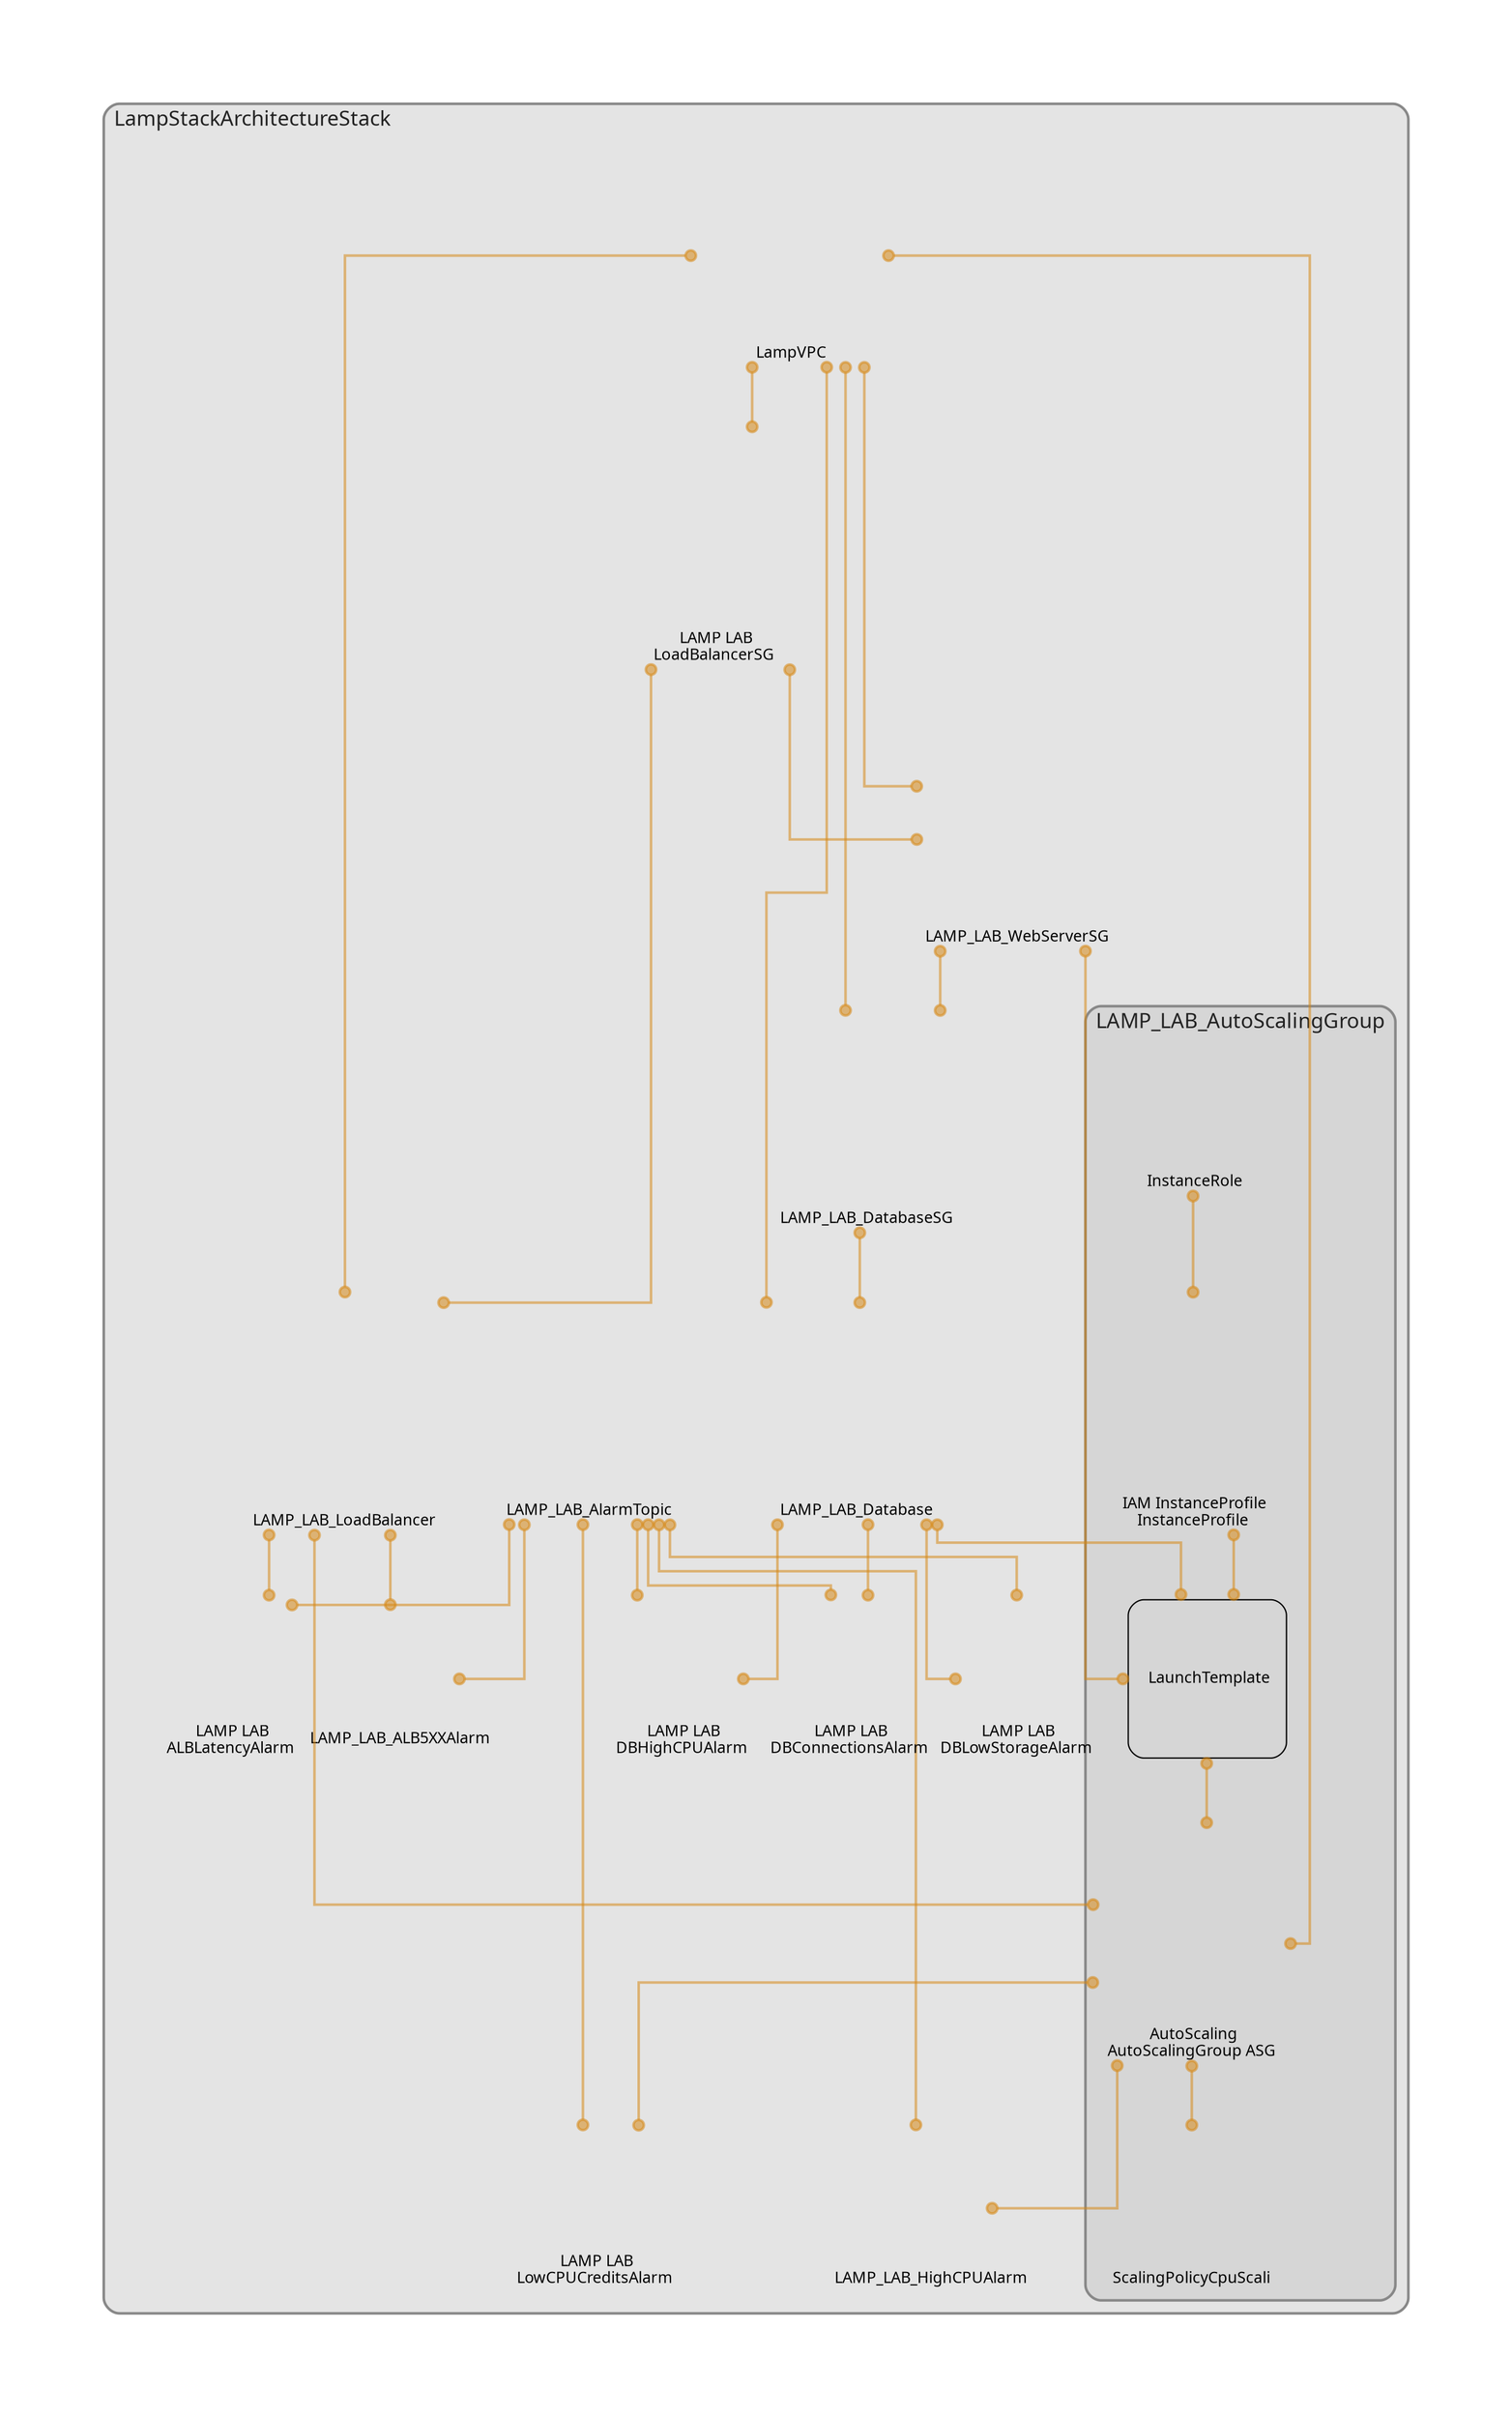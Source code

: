 digraph "Diagram" {
  splines = "ortho";
  pad = "1.0";
  nodesep = "0.60";
  ranksep = "0.75";
  fontname = "Sans-Serif";
  fontsize = "15";
  dpi = "200";
  rankdir = "BT";
  compound = "true";
  fontcolor = "#222222";
  edge [
    color = "#D5871488",
    penwidth = 2,
    arrowhead = "dot",
    arrowtail = "dot",
  ];
  node [
    shape = "box",
    style = "rounded",
    fixedsize = true,
    width = 1.7,
    height = 1.7,
    labelloc = "c",
    imagescale = true,
    fontname = "Sans-Serif",
    fontsize = 8,
    margin = 8,
  ];
  subgraph "LampStackArchitectureStack" {
    subgraph "cluster-SubGraph.LampStackArchitectureStack" {
      graph [
        label = "LampStackArchitectureStack",
        labelloc = "b",
        labeljust = "l",
        margin = "10",
        fontsize = "16",
        penwidth = "2",
        pencolor = "#888888",
        style = "filled,rounded",
        fillcolor = "#e4e4e4",
      ];
      "LampStackArchitectureStack/LampVPC" [
        label = " LampVPC",
        fontsize = 12,
        image = "/Users/admin/.nvm/versions/node/v22.12.0/lib/node_modules/cdk-dia/icons/aws/Service/Arch_Networking-Content/64/Arch_Amazon-Virtual-Private-Cloud_64@5x.png",
        imagescale = "true",
        imagepos = "tc",
        penwidth = "0",
        shape = "node",
        fixedsize = "true",
        labelloc = "b",
        width = 2,
        height = 2.266,
      ];
      "LampStackArchitectureStack/LAMP_LAB_LoadBalancerSG" [
        label = " LAMP LAB\nLoadBalancerSG",
        fontsize = 12,
        image = "/Users/admin/.nvm/versions/node/v22.12.0/lib/node_modules/cdk-dia/icons/aws/security_group.png",
        imagescale = "true",
        imagepos = "tc",
        penwidth = "0",
        shape = "node",
        fixedsize = "true",
        labelloc = "b",
        width = 2,
        height = 2.4819999999999998,
      ];
      "LampStackArchitectureStack/LAMP_LAB_WebServerSG" [
        label = " LAMP_LAB_WebServerSG",
        fontsize = 12,
        image = "/Users/admin/.nvm/versions/node/v22.12.0/lib/node_modules/cdk-dia/icons/aws/security_group.png",
        imagescale = "true",
        imagepos = "tc",
        penwidth = "0",
        shape = "node",
        fixedsize = "true",
        labelloc = "b",
        width = 2,
        height = 2.266,
      ];
      "LampStackArchitectureStack/LAMP_LAB_DatabaseSG" [
        label = " LAMP_LAB_DatabaseSG",
        fontsize = 12,
        image = "/Users/admin/.nvm/versions/node/v22.12.0/lib/node_modules/cdk-dia/icons/aws/security_group.png",
        imagescale = "true",
        imagepos = "tc",
        penwidth = "0",
        shape = "node",
        fixedsize = "true",
        labelloc = "b",
        width = 2,
        height = 2.266,
      ];
      "LampStackArchitectureStack/LAMP_LAB_Database" [
        label = " LAMP_LAB_Database",
        fontsize = 12,
        image = "/Users/admin/.nvm/versions/node/v22.12.0/lib/node_modules/cdk-dia/icons/aws/Resource/Res_Compute/Res_48_Dark/Res_Amazon-EC2_T3-Instance_48_Dark.png",
        imagescale = "true",
        imagepos = "tc",
        penwidth = "0",
        shape = "node",
        fixedsize = "true",
        labelloc = "b",
        width = 2,
        height = 2.266,
      ];
      "LampStackArchitectureStack/LAMP_LAB_LoadBalancer" [
        label = "\nLAMP_LAB_LoadBalancer",
        fontsize = 12,
        image = "/Users/admin/.nvm/versions/node/v22.12.0/lib/node_modules/cdk-dia/icons/aws/Service/Arch_Networking-Content/64/Arch_Elastic-Load-Balancing_64@5x.png",
        imagescale = "true",
        imagepos = "tc",
        penwidth = "0",
        shape = "node",
        fixedsize = "true",
        labelloc = "b",
        width = 2,
        height = 2.4819999999999998,
      ];
      "LampStackArchitectureStack/LAMP_LAB_AlarmTopic" [
        label = " LAMP_LAB_AlarmTopic",
        fontsize = 12,
        image = "/Users/admin/.nvm/versions/node/v22.12.0/lib/node_modules/cdk-dia/icons/aws/Service/Arch_App-Integration/Arch_64/Arch_AWS-Simple-Notification-Service_64@5x.png",
        imagescale = "true",
        imagepos = "tc",
        penwidth = "0",
        shape = "node",
        fixedsize = "true",
        labelloc = "b",
        width = 2,
        height = 2.266,
      ];
      "LampStackArchitectureStack/LAMP_LAB_HighCPUAlarm" [
        label = "\nLAMP_LAB_HighCPUAlarm",
        fontsize = 12,
        image = "/Users/admin/.nvm/versions/node/v22.12.0/lib/node_modules/cdk-dia/icons/aws/Service/Arch_Management-Governance/64/Arch_Amazon-CloudWatch_64@5x.png",
        imagescale = "true",
        imagepos = "tc",
        penwidth = "0",
        shape = "node",
        fixedsize = "true",
        labelloc = "b",
        width = 1.2,
        height = 1.682,
      ];
      "LampStackArchitectureStack/LAMP_LAB_LowCPUCreditsAlarm" [
        label = " LAMP LAB\nLowCPUCreditsAlarm",
        fontsize = 12,
        image = "/Users/admin/.nvm/versions/node/v22.12.0/lib/node_modules/cdk-dia/icons/aws/Service/Arch_Management-Governance/64/Arch_Amazon-CloudWatch_64@5x.png",
        imagescale = "true",
        imagepos = "tc",
        penwidth = "0",
        shape = "node",
        fixedsize = "true",
        labelloc = "b",
        width = 1.2,
        height = 1.682,
      ];
      "LampStackArchitectureStack/LAMP_LAB_DBHighCPUAlarm" [
        label = " LAMP LAB\nDBHighCPUAlarm",
        fontsize = 12,
        image = "/Users/admin/.nvm/versions/node/v22.12.0/lib/node_modules/cdk-dia/icons/aws/Service/Arch_Management-Governance/64/Arch_Amazon-CloudWatch_64@5x.png",
        imagescale = "true",
        imagepos = "tc",
        penwidth = "0",
        shape = "node",
        fixedsize = "true",
        labelloc = "b",
        width = 1.2,
        height = 1.682,
      ];
      "LampStackArchitectureStack/LAMP_LAB_DBLowStorageAlarm" [
        label = " LAMP LAB\nDBLowStorageAlarm",
        fontsize = 12,
        image = "/Users/admin/.nvm/versions/node/v22.12.0/lib/node_modules/cdk-dia/icons/aws/Service/Arch_Management-Governance/64/Arch_Amazon-CloudWatch_64@5x.png",
        imagescale = "true",
        imagepos = "tc",
        penwidth = "0",
        shape = "node",
        fixedsize = "true",
        labelloc = "b",
        width = 1.2,
        height = 1.682,
      ];
      "LampStackArchitectureStack/LAMP_LAB_DBConnectionsAlarm" [
        label = " LAMP LAB\nDBConnectionsAlarm",
        fontsize = 12,
        image = "/Users/admin/.nvm/versions/node/v22.12.0/lib/node_modules/cdk-dia/icons/aws/Service/Arch_Management-Governance/64/Arch_Amazon-CloudWatch_64@5x.png",
        imagescale = "true",
        imagepos = "tc",
        penwidth = "0",
        shape = "node",
        fixedsize = "true",
        labelloc = "b",
        width = 1.2,
        height = 1.682,
      ];
      "LampStackArchitectureStack/LAMP_LAB_ALBLatencyAlarm" [
        label = " LAMP LAB\nALBLatencyAlarm",
        fontsize = 12,
        image = "/Users/admin/.nvm/versions/node/v22.12.0/lib/node_modules/cdk-dia/icons/aws/Service/Arch_Management-Governance/64/Arch_Amazon-CloudWatch_64@5x.png",
        imagescale = "true",
        imagepos = "tc",
        penwidth = "0",
        shape = "node",
        fixedsize = "true",
        labelloc = "b",
        width = 1.2,
        height = 1.682,
      ];
      "LampStackArchitectureStack/LAMP_LAB_ALB5XXAlarm" [
        label = " LAMP_LAB_ALB5XXAlarm",
        fontsize = 12,
        image = "/Users/admin/.nvm/versions/node/v22.12.0/lib/node_modules/cdk-dia/icons/aws/Service/Arch_Management-Governance/64/Arch_Amazon-CloudWatch_64@5x.png",
        imagescale = "true",
        imagepos = "tc",
        penwidth = "0",
        shape = "node",
        fixedsize = "true",
        labelloc = "b",
        width = 1.2,
        height = 1.466,
      ];
      subgraph "cluster-SubGraph.LAMP_LAB_AutoScalingGroup" {
        graph [
          label = "LAMP_LAB_AutoScalingGroup",
          labelloc = "b",
          labeljust = "l",
          margin = "10",
          fontsize = "16",
          penwidth = "2",
          pencolor = "#888888",
          style = "filled,rounded",
          fillcolor = "#d6d6d6",
        ];
        "LampStackArchitectureStack/LAMP_LAB_AutoScalingGroup/InstanceRole" [
          label = " InstanceRole",
          fontsize = 12,
          image = "/Users/admin/.nvm/versions/node/v22.12.0/lib/node_modules/cdk-dia/icons/aws/Service/Arch_Security-Identity-Compliance/64/Arch_AWS-Identity-and-Access-Management_64@5x.png",
          imagescale = "true",
          imagepos = "tc",
          penwidth = "0",
          shape = "node",
          fixedsize = "true",
          labelloc = "b",
          width = 1.2,
          height = 1.466,
        ];
        "LampStackArchitectureStack/LAMP_LAB_AutoScalingGroup/InstanceProfile" [
          label = " IAM InstanceProfile\nInstanceProfile",
          fontsize = 12,
          image = "/Users/admin/.nvm/versions/node/v22.12.0/lib/node_modules/cdk-dia/icons/aws/Resource/Res_Security-Identity-and-Compliance/Res_48_Dark/Res_AWS-Identity-Access-Management_Permissions_48_Dark_gen.png",
          imagescale = "true",
          imagepos = "tc",
          penwidth = "0",
          shape = "node",
          fixedsize = "true",
          labelloc = "b",
          width = 2,
          height = 2.4819999999999998,
        ];
        "LampStackArchitectureStack/LAMP_LAB_AutoScalingGroup/LaunchTemplate" [
          label = " LaunchTemplate",
          fontsize = 12,
        ];
        "LampStackArchitectureStack/LAMP_LAB_AutoScalingGroup/ASG" [
          label = " AutoScaling\nAutoScalingGroup ASG",
          fontsize = 12,
          image = "/Users/admin/.nvm/versions/node/v22.12.0/lib/node_modules/cdk-dia/icons/aws/Service/Arch_Compute/64/Arch_Amazon-EC2-Auto-Scaling_64@5x.png",
          imagescale = "true",
          imagepos = "tc",
          penwidth = "0",
          shape = "node",
          fixedsize = "true",
          labelloc = "b",
          width = 2,
          height = 2.4819999999999998,
        ];
        "LampStackArchitectureStack/LAMP_LAB_AutoScalingGroup/ScalingPolicyCpuScaling" [
          label = "\nScalingPolicyCpuScali",
          fontsize = 12,
          image = "/Users/admin/.nvm/versions/node/v22.12.0/lib/node_modules/cdk-dia/icons/aws/Service/Arch_Compute/64/Arch_Amazon-EC2-Auto-Scaling_64@5x.png",
          imagescale = "true",
          imagepos = "tc",
          penwidth = "0",
          shape = "node",
          fixedsize = "true",
          labelloc = "b",
          width = 1.2,
          height = 1.682,
        ];
      }
    }
  }
  "LampStackArchitectureStack/LAMP_LAB_LoadBalancerSG" -> "LampStackArchitectureStack/LampVPC" [
    dir = "both",
  ];
  "LampStackArchitectureStack/LAMP_LAB_WebServerSG" -> "LampStackArchitectureStack/LampVPC" [
    dir = "both",
  ];
  "LampStackArchitectureStack/LAMP_LAB_WebServerSG" -> "LampStackArchitectureStack/LAMP_LAB_LoadBalancerSG" [
    dir = "both",
  ];
  "LampStackArchitectureStack/LAMP_LAB_DatabaseSG" -> "LampStackArchitectureStack/LampVPC" [
    dir = "both",
  ];
  "LampStackArchitectureStack/LAMP_LAB_DatabaseSG" -> "LampStackArchitectureStack/LAMP_LAB_WebServerSG" [
    dir = "both",
  ];
  "LampStackArchitectureStack/LAMP_LAB_Database" -> "LampStackArchitectureStack/LampVPC" [
    dir = "both",
  ];
  "LampStackArchitectureStack/LAMP_LAB_Database" -> "LampStackArchitectureStack/LAMP_LAB_DatabaseSG" [
    dir = "both",
  ];
  "LampStackArchitectureStack/LAMP_LAB_LoadBalancer" -> "LampStackArchitectureStack/LampVPC" [
    dir = "both",
  ];
  "LampStackArchitectureStack/LAMP_LAB_LoadBalancer" -> "LampStackArchitectureStack/LAMP_LAB_LoadBalancerSG" [
    dir = "both",
  ];
  "LampStackArchitectureStack/LAMP_LAB_AutoScalingGroup/InstanceProfile" -> "LampStackArchitectureStack/LAMP_LAB_AutoScalingGroup/InstanceRole" [
    dir = "both",
  ];
  "LampStackArchitectureStack/LAMP_LAB_AutoScalingGroup/LaunchTemplate" -> "LampStackArchitectureStack/LAMP_LAB_AutoScalingGroup/InstanceProfile" [
    dir = "both",
  ];
  "LampStackArchitectureStack/LAMP_LAB_AutoScalingGroup/LaunchTemplate" -> "LampStackArchitectureStack/LAMP_LAB_WebServerSG" [
    dir = "both",
  ];
  "LampStackArchitectureStack/LAMP_LAB_AutoScalingGroup/LaunchTemplate" -> "LampStackArchitectureStack/LAMP_LAB_Database" [
    dir = "both",
  ];
  "LampStackArchitectureStack/LAMP_LAB_AutoScalingGroup/ASG" -> "LampStackArchitectureStack/LampVPC" [
    dir = "both",
  ];
  "LampStackArchitectureStack/LAMP_LAB_AutoScalingGroup/ASG" -> "LampStackArchitectureStack/LAMP_LAB_LoadBalancer" [
    dir = "both",
  ];
  "LampStackArchitectureStack/LAMP_LAB_AutoScalingGroup/ASG" -> "LampStackArchitectureStack/LAMP_LAB_AutoScalingGroup/LaunchTemplate" [
    dir = "both",
  ];
  "LampStackArchitectureStack/LAMP_LAB_AutoScalingGroup/ScalingPolicyCpuScaling" -> "LampStackArchitectureStack/LAMP_LAB_AutoScalingGroup/ASG" [
    dir = "both",
  ];
  "LampStackArchitectureStack/LAMP_LAB_HighCPUAlarm" -> "LampStackArchitectureStack/LAMP_LAB_AutoScalingGroup/ASG" [
    dir = "both",
  ];
  "LampStackArchitectureStack/LAMP_LAB_HighCPUAlarm" -> "LampStackArchitectureStack/LAMP_LAB_AlarmTopic" [
    dir = "both",
  ];
  "LampStackArchitectureStack/LAMP_LAB_LowCPUCreditsAlarm" -> "LampStackArchitectureStack/LAMP_LAB_AutoScalingGroup/ASG" [
    dir = "both",
  ];
  "LampStackArchitectureStack/LAMP_LAB_LowCPUCreditsAlarm" -> "LampStackArchitectureStack/LAMP_LAB_AlarmTopic" [
    dir = "both",
  ];
  "LampStackArchitectureStack/LAMP_LAB_DBHighCPUAlarm" -> "LampStackArchitectureStack/LAMP_LAB_Database" [
    dir = "both",
  ];
  "LampStackArchitectureStack/LAMP_LAB_DBHighCPUAlarm" -> "LampStackArchitectureStack/LAMP_LAB_AlarmTopic" [
    dir = "both",
  ];
  "LampStackArchitectureStack/LAMP_LAB_DBLowStorageAlarm" -> "LampStackArchitectureStack/LAMP_LAB_Database" [
    dir = "both",
  ];
  "LampStackArchitectureStack/LAMP_LAB_DBLowStorageAlarm" -> "LampStackArchitectureStack/LAMP_LAB_AlarmTopic" [
    dir = "both",
  ];
  "LampStackArchitectureStack/LAMP_LAB_DBConnectionsAlarm" -> "LampStackArchitectureStack/LAMP_LAB_Database" [
    dir = "both",
  ];
  "LampStackArchitectureStack/LAMP_LAB_DBConnectionsAlarm" -> "LampStackArchitectureStack/LAMP_LAB_AlarmTopic" [
    dir = "both",
  ];
  "LampStackArchitectureStack/LAMP_LAB_ALBLatencyAlarm" -> "LampStackArchitectureStack/LAMP_LAB_LoadBalancer" [
    dir = "both",
  ];
  "LampStackArchitectureStack/LAMP_LAB_ALBLatencyAlarm" -> "LampStackArchitectureStack/LAMP_LAB_AlarmTopic" [
    dir = "both",
  ];
  "LampStackArchitectureStack/LAMP_LAB_ALB5XXAlarm" -> "LampStackArchitectureStack/LAMP_LAB_LoadBalancer" [
    dir = "both",
  ];
  "LampStackArchitectureStack/LAMP_LAB_ALB5XXAlarm" -> "LampStackArchitectureStack/LAMP_LAB_AlarmTopic" [
    dir = "both",
  ];
}